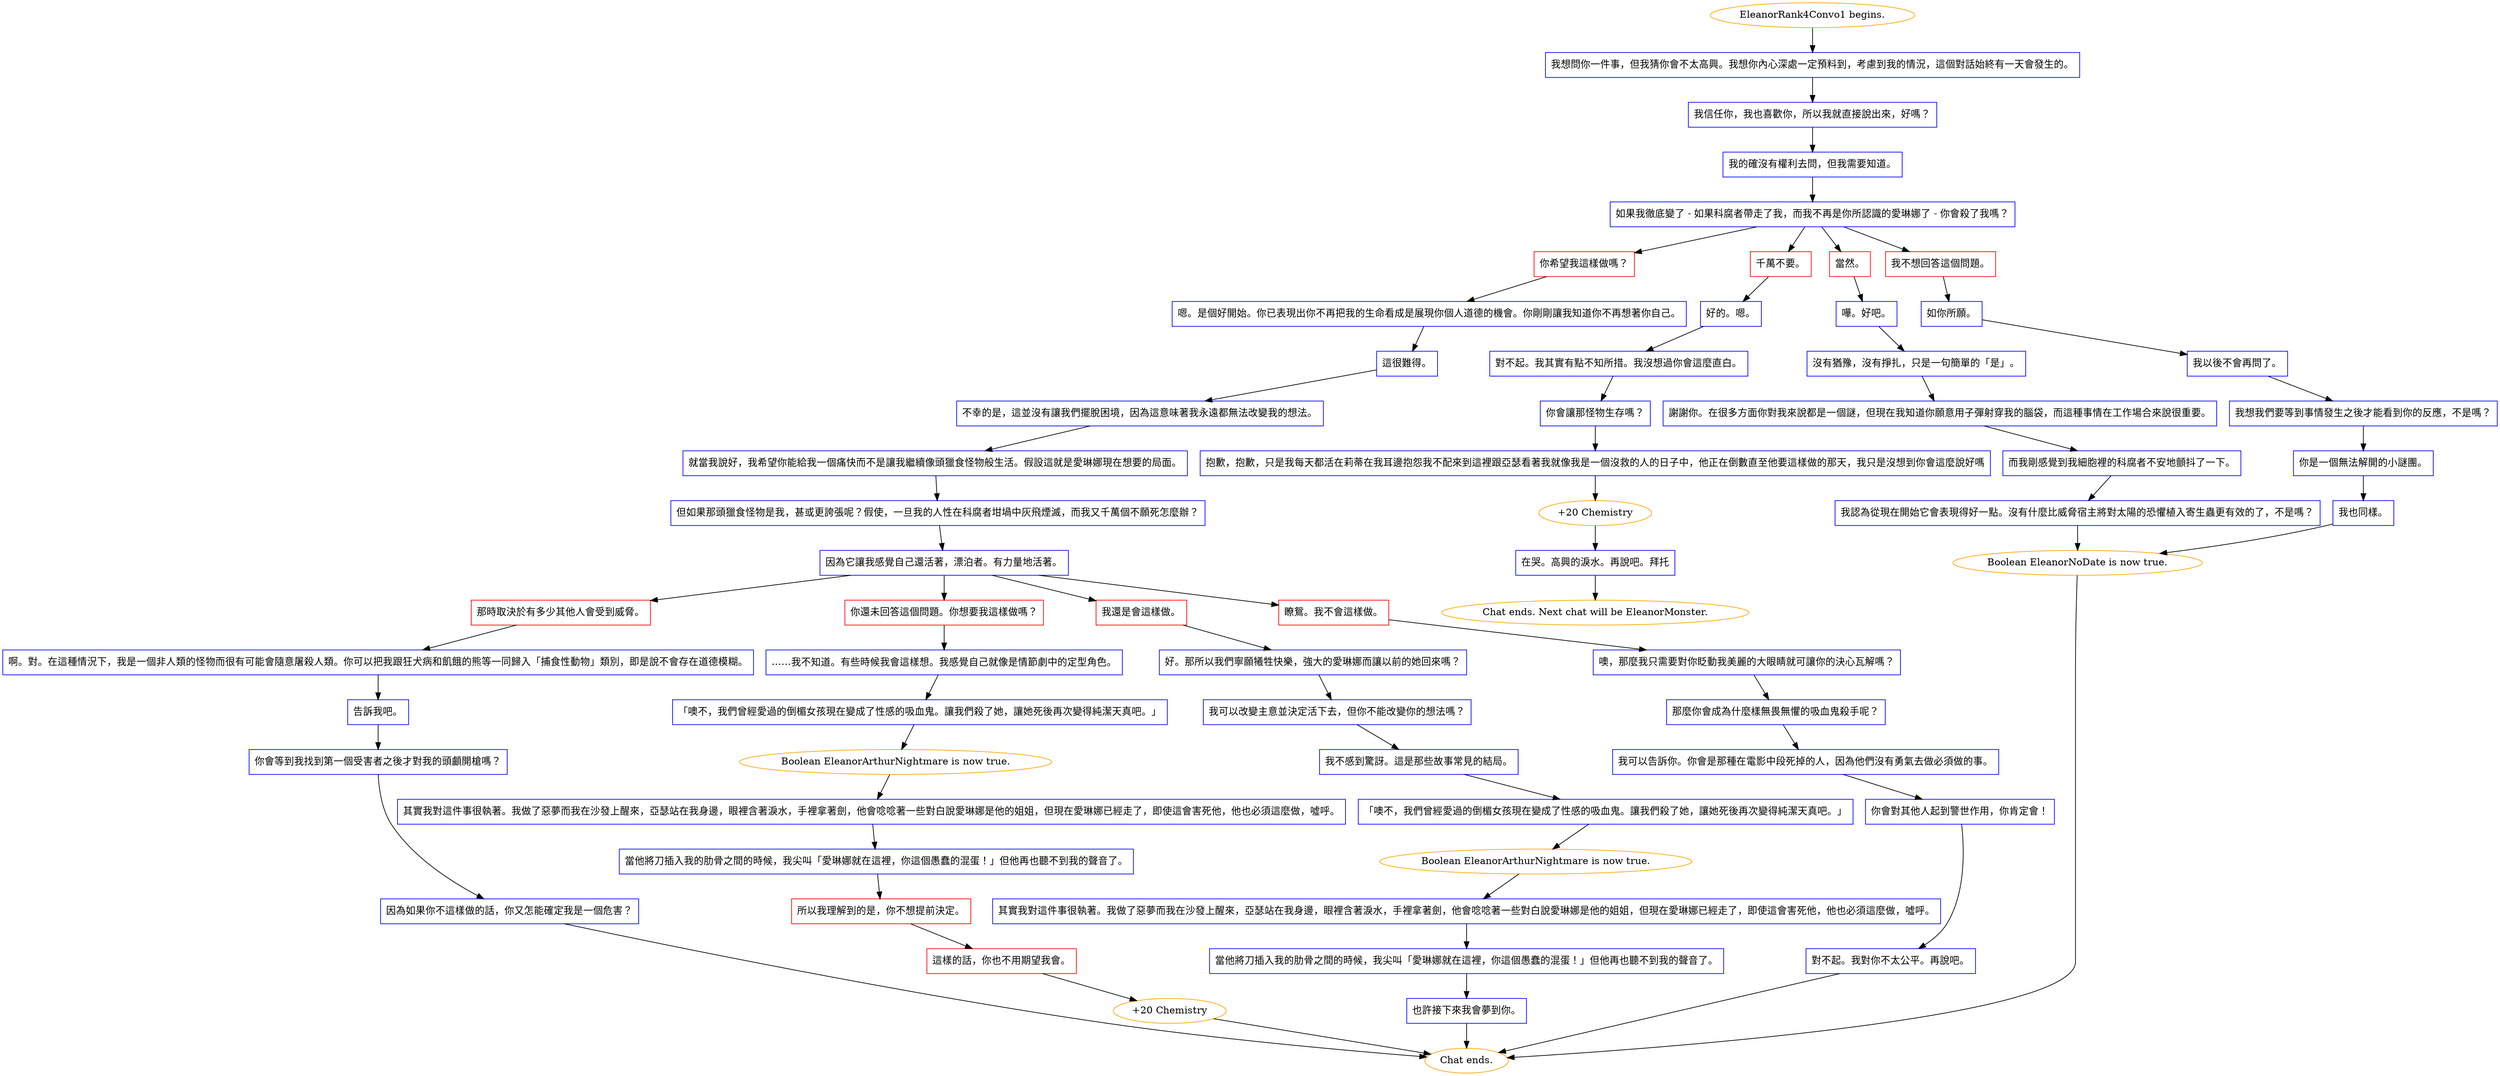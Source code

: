digraph {
	"EleanorRank4Convo1 begins." [color=orange];
		"EleanorRank4Convo1 begins." -> j1371496513;
	j1371496513 [label="我想問你一件事，但我猜你會不太高興。我想你內心深處一定預料到，考慮到我的情況，這個對話始終有一天會發生的。",shape=box,color=blue];
		j1371496513 -> j3889410347;
	j3889410347 [label="我信任你，我也喜歡你，所以我就直接說出來，好嗎？",shape=box,color=blue];
		j3889410347 -> j1974965879;
	j1974965879 [label="我的確沒有權利去問，但我需要知道。",shape=box,color=blue];
		j1974965879 -> j2773042206;
	j2773042206 [label="如果我徹底變了 - 如果科腐者帶走了我，而我不再是你所認識的愛琳娜了 - 你會殺了我嗎？",shape=box,color=blue];
		j2773042206 -> j2101794199;
		j2773042206 -> j1376113322;
		j2773042206 -> j1546979991;
		j2773042206 -> j3978137831;
	j2101794199 [label="你希望我這樣做嗎？",shape=box,color=red];
		j2101794199 -> j1679972256;
	j1376113322 [label="當然。",shape=box,color=red];
		j1376113322 -> j3651378433;
	j1546979991 [label="千萬不要。",shape=box,color=red];
		j1546979991 -> j456151762;
	j3978137831 [label="我不想回答這個問題。",shape=box,color=red];
		j3978137831 -> j3860405588;
	j1679972256 [label="嗯。是個好開始。你已表現出你不再把我的生命看成是展現你個人道德的機會。你剛剛讓我知道你不再想著你自己。",shape=box,color=blue];
		j1679972256 -> j524544133;
	j3651378433 [label="嘩。好吧。",shape=box,color=blue];
		j3651378433 -> j1064187876;
	j456151762 [label="好的。嗯。",shape=box,color=blue];
		j456151762 -> j2151132927;
	j3860405588 [label="如你所願。",shape=box,color=blue];
		j3860405588 -> j513637383;
	j524544133 [label="這很難得。",shape=box,color=blue];
		j524544133 -> j2957071235;
	j1064187876 [label="沒有猶豫，沒有掙扎，只是一句簡單的「是」。",shape=box,color=blue];
		j1064187876 -> j115971166;
	j2151132927 [label="對不起。我其實有點不知所措。我沒想過你會這麼直白。",shape=box,color=blue];
		j2151132927 -> j212065574;
	j513637383 [label="我以後不會再問了。",shape=box,color=blue];
		j513637383 -> j4019895482;
	j2957071235 [label="不幸的是，這並沒有讓我們擺脫困境，因為這意味著我永遠都無法改變我的想法。",shape=box,color=blue];
		j2957071235 -> j3085761867;
	j115971166 [label="謝謝你。在很多方面你對我來說都是一個謎，但現在我知道你願意用子彈射穿我的腦袋，而這種事情在工作場合來說很重要。",shape=box,color=blue];
		j115971166 -> j1975682526;
	j212065574 [label="你會讓那怪物生存嗎？",shape=box,color=blue];
		j212065574 -> j4096757935;
	j4019895482 [label="我想我們要等到事情發生之後才能看到你的反應，不是嗎？",shape=box,color=blue];
		j4019895482 -> j2500865425;
	j3085761867 [label="就當我說好，我希望你能給我一個痛快而不是讓我繼續像頭獵食怪物般生活。假設這就是愛琳娜現在想要的局面。",shape=box,color=blue];
		j3085761867 -> j3744261187;
	j1975682526 [label="而我剛感覺到我細胞裡的科腐者不安地顫抖了一下。",shape=box,color=blue];
		j1975682526 -> j2771767545;
	j4096757935 [label="抱歉，抱歉，只是我每天都活在莉蒂在我耳邊抱怨我不配來到這裡跟亞瑟看著我就像我是一個沒救的人的日子中，他正在倒數直至他要這樣做的那天，我只是沒想到你會這麼說好嗎",shape=box,color=blue];
		j4096757935 -> j2467799871;
	j2500865425 [label="你是一個無法解開的小謎團。",shape=box,color=blue];
		j2500865425 -> j3481489235;
	j3744261187 [label="但如果那頭獵食怪物是我，甚或更誇張呢？假使，一旦我的人性在科腐者坩堝中灰飛煙滅，而我又千萬個不願死怎麼辦？",shape=box,color=blue];
		j3744261187 -> j3597100102;
	j2771767545 [label="我認為從現在開始它會表現得好一點。沒有什麼比威脅宿主將對太陽的恐懼植入寄生蟲更有效的了，不是嗎？",shape=box,color=blue];
		j2771767545 -> j2728200779;
	j2467799871 [label="+20 Chemistry",color=orange];
		j2467799871 -> j1728525691;
	j3481489235 [label="我也同樣。",shape=box,color=blue];
		j3481489235 -> j2728200779;
	j3597100102 [label="因為它讓我感覺自己還活著，漂泊者。有力量地活著。",shape=box,color=blue];
		j3597100102 -> j3868887240;
		j3597100102 -> j3165803234;
		j3597100102 -> j4229937906;
		j3597100102 -> j1921354181;
	j2728200779 [label="Boolean EleanorNoDate is now true.",color=orange];
		j2728200779 -> "Chat ends.";
	j1728525691 [label="在哭。高興的淚水。再說吧。拜托",shape=box,color=blue];
		j1728525691 -> "Chat ends. Next chat will be EleanorMonster.";
	j3868887240 [label="我還是會這樣做。",shape=box,color=red];
		j3868887240 -> j1163540483;
	j3165803234 [label="瞭鴛。我不會這樣做。",shape=box,color=red];
		j3165803234 -> j3350445069;
	j4229937906 [label="那時取決於有多少其他人會受到威脅。",shape=box,color=red];
		j4229937906 -> j3074646465;
	j1921354181 [label="你還未回答這個問題。你想要我這樣做嗎？",shape=box,color=red];
		j1921354181 -> j3934676807;
	"Chat ends." [color=orange];
	"Chat ends. Next chat will be EleanorMonster." [color=orange];
	j1163540483 [label="好。那所以我們寧願犧牲快樂，強大的愛琳娜而讓以前的她回來嗎？",shape=box,color=blue];
		j1163540483 -> j2670941887;
	j3350445069 [label="噢，那麼我只需要對你眨動我美麗的大眼睛就可讓你的決心瓦解嗎？",shape=box,color=blue];
		j3350445069 -> j3271729979;
	j3074646465 [label="啊。對。在這種情況下，我是一個非人類的怪物而很有可能會隨意屠殺人類。你可以把我跟狂犬病和飢餓的熊等一同歸入「捕食性動物」類別，即是說不會存在道德模糊。",shape=box,color=blue];
		j3074646465 -> j3761157386;
	j3934676807 [label="……我不知道。有些時候我會這樣想。我感覺自己就像是情節劇中的定型角色。",shape=box,color=blue];
		j3934676807 -> j2361140493;
	j2670941887 [label="我可以改變主意並決定活下去，但你不能改變你的想法嗎？",shape=box,color=blue];
		j2670941887 -> j4254238332;
	j3271729979 [label="那麼你會成為什麼樣無畏無懼的吸血鬼殺手呢？",shape=box,color=blue];
		j3271729979 -> j1941538339;
	j3761157386 [label="告訴我吧。",shape=box,color=blue];
		j3761157386 -> j3137833773;
	j2361140493 [label="「噢不，我們曾經愛過的倒楣女孩現在變成了性感的吸血鬼。讓我們殺了她，讓她死後再次變得純潔天真吧。」",shape=box,color=blue];
		j2361140493 -> j3546958124;
	j4254238332 [label="我不感到驚訝。這是那些故事常見的結局。",shape=box,color=blue];
		j4254238332 -> j3728454043;
	j1941538339 [label="我可以告訴你。你會是那種在電影中段死掉的人，因為他們沒有勇氣去做必須做的事。",shape=box,color=blue];
		j1941538339 -> j2154351565;
	j3137833773 [label="你會等到我找到第一個受害者之後才對我的頭顱開槍嗎？",shape=box,color=blue];
		j3137833773 -> j303375200;
	j3546958124 [label="Boolean EleanorArthurNightmare is now true.",color=orange];
		j3546958124 -> j2707812963;
	j3728454043 [label="「噢不，我們曾經愛過的倒楣女孩現在變成了性感的吸血鬼。讓我們殺了她，讓她死後再次變得純潔天真吧。」",shape=box,color=blue];
		j3728454043 -> j1555377513;
	j2154351565 [label="你會對其他人起到警世作用，你肯定會！",shape=box,color=blue];
		j2154351565 -> j4246009449;
	j303375200 [label="因為如果你不這樣做的話，你又怎能確定我是一個危害？",shape=box,color=blue];
		j303375200 -> "Chat ends.";
	j2707812963 [label="其實我對這件事很執著。我做了惡夢而我在沙發上醒來，亞瑟站在我身邊，眼裡含著淚水，手裡拿著劍，他會唸唸著一些對白說愛琳娜是他的姐姐，但現在愛琳娜已經走了，即使這會害死他，他也必須這麼做，噓呼。",shape=box,color=blue];
		j2707812963 -> j1503530948;
	j1555377513 [label="Boolean EleanorArthurNightmare is now true.",color=orange];
		j1555377513 -> j967689044;
	j4246009449 [label="對不起。我對你不太公平。再說吧。",shape=box,color=blue];
		j4246009449 -> "Chat ends.";
	j1503530948 [label="當他將刀插入我的肋骨之間的時候，我尖叫「愛琳娜就在這裡，你這個愚蠢的混蛋！」但他再也聽不到我的聲音了。",shape=box,color=blue];
		j1503530948 -> j837162655;
	j967689044 [label="其實我對這件事很執著。我做了惡夢而我在沙發上醒來，亞瑟站在我身邊，眼裡含著淚水，手裡拿著劍，他會唸唸著一些對白說愛琳娜是他的姐姐，但現在愛琳娜已經走了，即使這會害死他，他也必須這麼做，噓呼。",shape=box,color=blue];
		j967689044 -> j1002902759;
	j837162655 [label="所以我理解到的是，你不想提前決定。",shape=box,color=red];
		j837162655 -> j4147546263;
	j1002902759 [label="當他將刀插入我的肋骨之間的時候，我尖叫「愛琳娜就在這裡，你這個愚蠢的混蛋！」但他再也聽不到我的聲音了。",shape=box,color=blue];
		j1002902759 -> j3991389568;
	j4147546263 [label="這樣的話，你也不用期望我會。",shape=box,color=red];
		j4147546263 -> j367054140;
	j3991389568 [label="也許接下來我會夢到你。",shape=box,color=blue];
		j3991389568 -> "Chat ends.";
	j367054140 [label="+20 Chemistry",color=orange];
		j367054140 -> "Chat ends.";
}